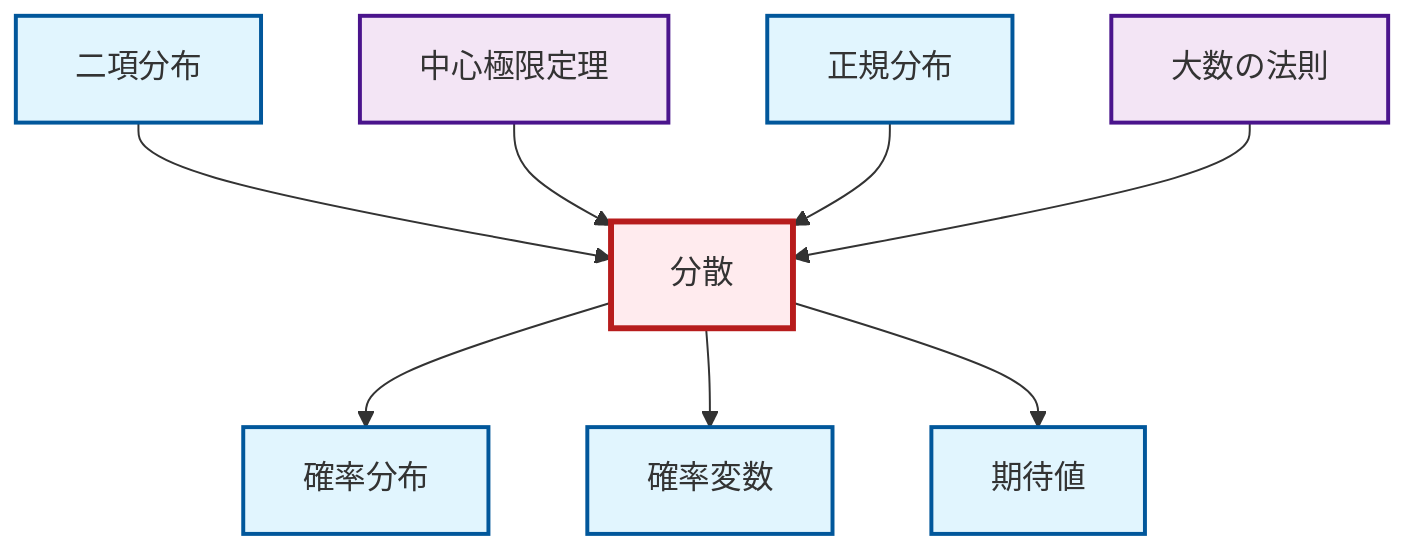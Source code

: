 graph TD
    classDef definition fill:#e1f5fe,stroke:#01579b,stroke-width:2px
    classDef theorem fill:#f3e5f5,stroke:#4a148c,stroke-width:2px
    classDef axiom fill:#fff3e0,stroke:#e65100,stroke-width:2px
    classDef example fill:#e8f5e9,stroke:#1b5e20,stroke-width:2px
    classDef current fill:#ffebee,stroke:#b71c1c,stroke-width:3px
    def-normal-distribution["正規分布"]:::definition
    def-random-variable["確率変数"]:::definition
    thm-central-limit["中心極限定理"]:::theorem
    def-variance["分散"]:::definition
    def-binomial-distribution["二項分布"]:::definition
    def-probability-distribution["確率分布"]:::definition
    def-expectation["期待値"]:::definition
    thm-law-of-large-numbers["大数の法則"]:::theorem
    def-binomial-distribution --> def-variance
    def-variance --> def-probability-distribution
    thm-central-limit --> def-variance
    def-variance --> def-random-variable
    def-normal-distribution --> def-variance
    thm-law-of-large-numbers --> def-variance
    def-variance --> def-expectation
    class def-variance current